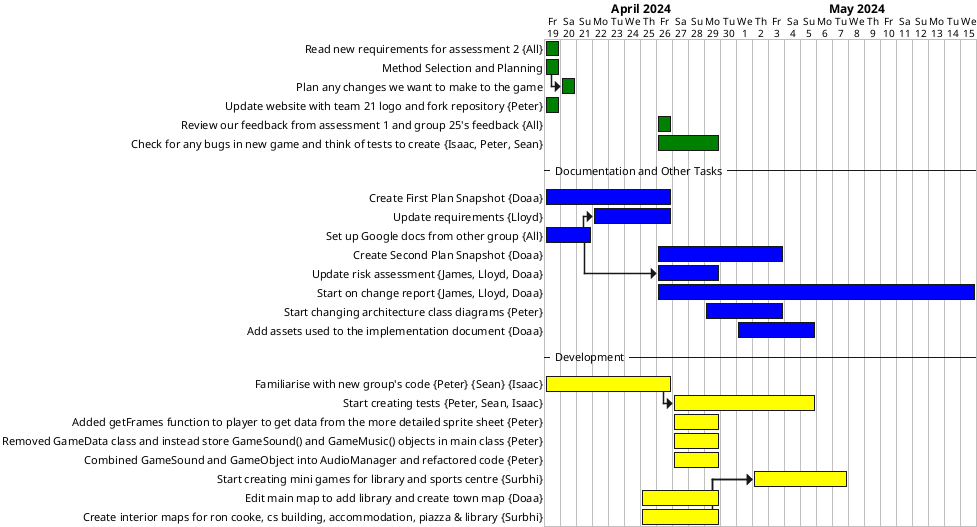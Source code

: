@startgantt
'printscale weekly with calendar date zoom 4
weeks starts on Friday and must have at least 1 days
hide footbox
hide resources footbox
Label on first column and right aligned


Project starts the 19 of April 2024
<style>
ganttDiagram {
	task {
		BackGroundColor Green
	}
}
</style>
'Week 1
[Read new requirements for assessment 2] on {All} starts D+0
[Method Selection and Planning] -> [Plan any changes we want to make to the game]
[Update website with team 21 logo and fork repository] on {Peter} starts D+0

'Week 2
[Review our feedback from assessment 1 and group 25's feedback] on {All} starts 2024-04-26 and ends 2024-04-26
[Check for any bugs in new game and think of tests to create] on {Isaac, Peter, Sean} starts 2024-04-26 and ends 2024-04-29

--Documentation and Other Tasks--

<style>
ganttDiagram {
	task {
		BackGroundColor Blue
	}
}
</style>

'Week 1
[Create First Plan Snapshot] on {Doaa} starts 2024-04-19 and ends 2024-04-26
[Update requirements] on {Lloyd} starts 2024-04-19 and ends 2024-04-26
[Set up Google docs from other group] on {All} starts D+0 and ends 2024-04-21
[Set up Google docs from other group] -> [Update requirements]

'Week 2
[Create Second Plan Snapshot] on {Doaa} starts 2024-04-26 and ends 2024-05-03
[Update risk assessment] on {James, Lloyd, Doaa} starts 2024-04-26 and ends 2024-04-29
[Start on change report] on {James, Lloyd, Doaa} starts 2024-04-26 and ends 2024-05-15
[Start changing architecture class diagrams] on {Peter} starts 2024-04-29 and ends 2024-05-03
[Add assets used to the implementation document] on {Doaa} starts 2024-05-01 and ends 2024-05-05
[Set up Google docs from other group] -> [Update risk assessment]

--Development--
<style>
ganttDiagram {
	task {
		BackGroundColor Yellow
	}
}
</style>

'Week 1
[Familiarise with new group's code] on {Peter} {Sean} {Isaac} starts 2024-04-19 and ends 2024-04-26
[Familiarise with new group's code] -> [Start creating tests]

'Week 2
[Start creating tests] on {Peter, Sean, Isaac} starts 2024-04-26 and ends 2024-05-05
[Added getFrames function to player to get data from the more detailed sprite sheet] on {Peter} starts 2024-04-27 and ends 2024-04-29
[Removed GameData class and instead store GameSound() and GameMusic() objects in main class] on {Peter} starts 2024-04-27 and ends 2024-04-29
[Combined GameSound and GameObject into AudioManager and refactored code] on {Peter} starts 2024-04-27 and ends 2024-04-29
[Start creating mini games for library and sports centre] on {Surbhi} starts 2024-05-02 and ends 2024-05-07
[Edit main map to add library and create town map] on {Doaa} starts 2024-04-25 and ends 2024-04-29
[Edit main map to add library and create town map] -> [Start creating mini games for library and sports centre]
[Create interior maps for ron cooke, cs building, accommodation, piazza & library] on {Surbhi} starts 2024-04-25 and ends 2024-04-29
[Create interior maps for ron cooke, cs building, accommodation, piazza & library] -> [Start creating mini games for library and sports centre]


@endgantt